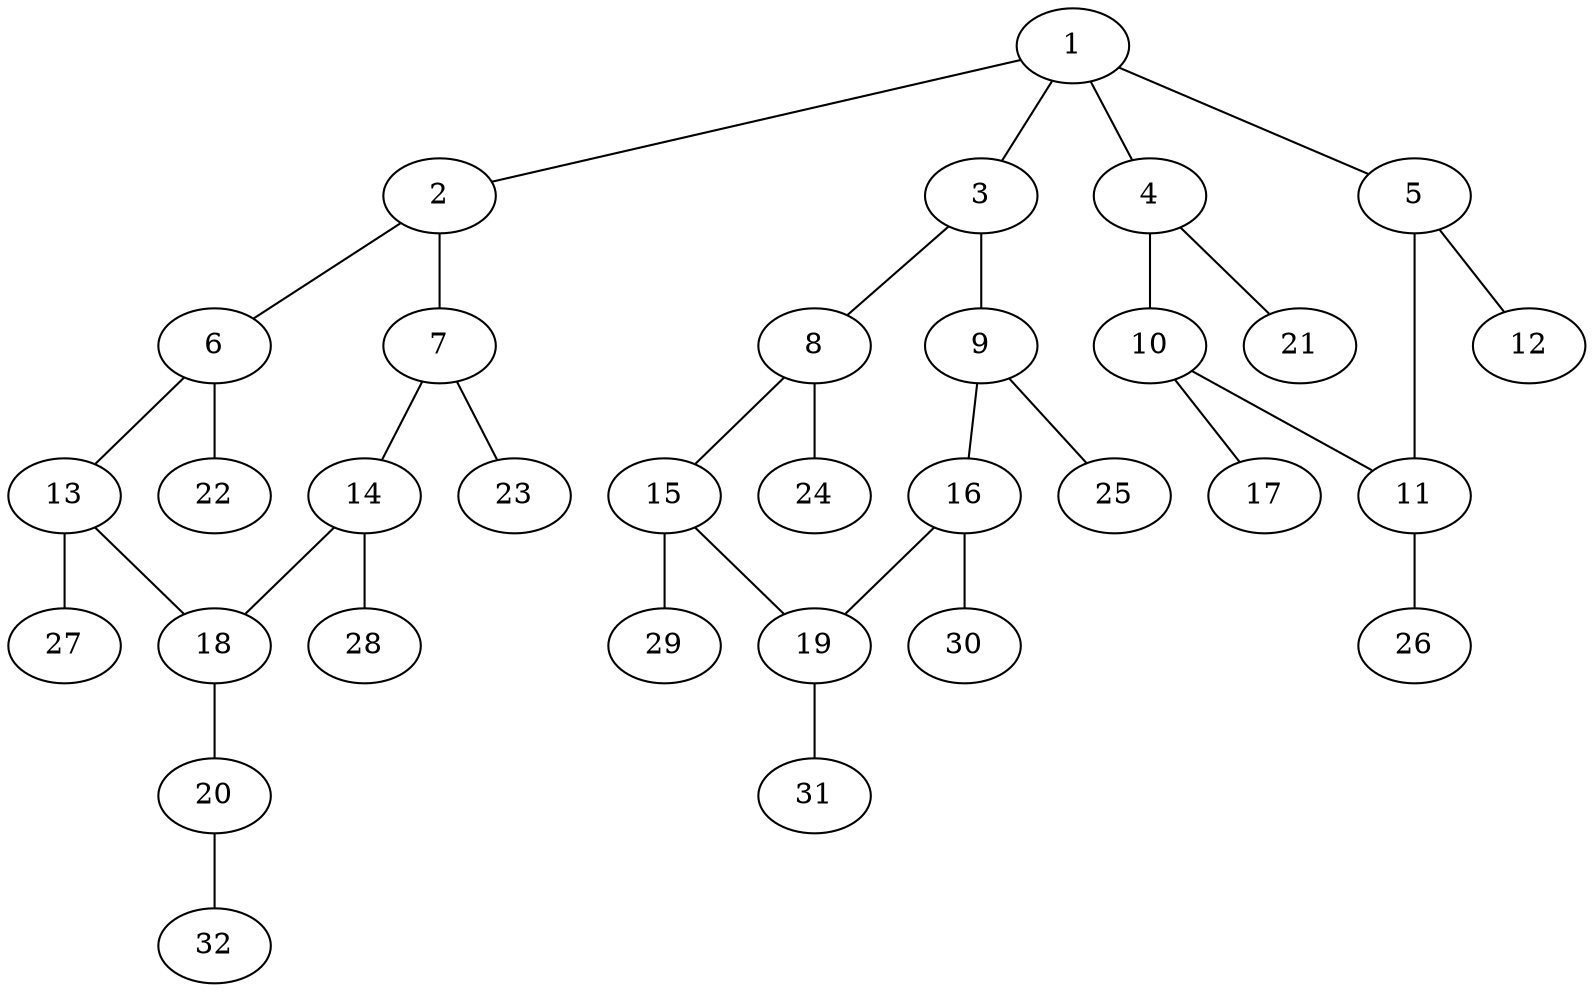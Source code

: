 graph molecule_3576 {
	1	 [chem=C];
	2	 [chem=C];
	1 -- 2	 [valence=1];
	3	 [chem=C];
	1 -- 3	 [valence=1];
	4	 [chem=N];
	1 -- 4	 [valence=1];
	5	 [chem=C];
	1 -- 5	 [valence=1];
	6	 [chem=C];
	2 -- 6	 [valence=2];
	7	 [chem=C];
	2 -- 7	 [valence=1];
	8	 [chem=C];
	3 -- 8	 [valence=1];
	9	 [chem=C];
	3 -- 9	 [valence=2];
	10	 [chem=C];
	4 -- 10	 [valence=1];
	21	 [chem=H];
	4 -- 21	 [valence=1];
	11	 [chem=N];
	5 -- 11	 [valence=1];
	12	 [chem=O];
	5 -- 12	 [valence=2];
	13	 [chem=C];
	6 -- 13	 [valence=1];
	22	 [chem=H];
	6 -- 22	 [valence=1];
	14	 [chem=C];
	7 -- 14	 [valence=2];
	23	 [chem=H];
	7 -- 23	 [valence=1];
	15	 [chem=C];
	8 -- 15	 [valence=2];
	24	 [chem=H];
	8 -- 24	 [valence=1];
	16	 [chem=C];
	9 -- 16	 [valence=1];
	25	 [chem=H];
	9 -- 25	 [valence=1];
	10 -- 11	 [valence=1];
	17	 [chem=O];
	10 -- 17	 [valence=2];
	26	 [chem=H];
	11 -- 26	 [valence=1];
	18	 [chem=C];
	13 -- 18	 [valence=2];
	27	 [chem=H];
	13 -- 27	 [valence=1];
	14 -- 18	 [valence=1];
	28	 [chem=H];
	14 -- 28	 [valence=1];
	19	 [chem=C];
	15 -- 19	 [valence=1];
	29	 [chem=H];
	15 -- 29	 [valence=1];
	16 -- 19	 [valence=2];
	30	 [chem=H];
	16 -- 30	 [valence=1];
	20	 [chem=O];
	18 -- 20	 [valence=1];
	31	 [chem=H];
	19 -- 31	 [valence=1];
	32	 [chem=H];
	20 -- 32	 [valence=1];
}
